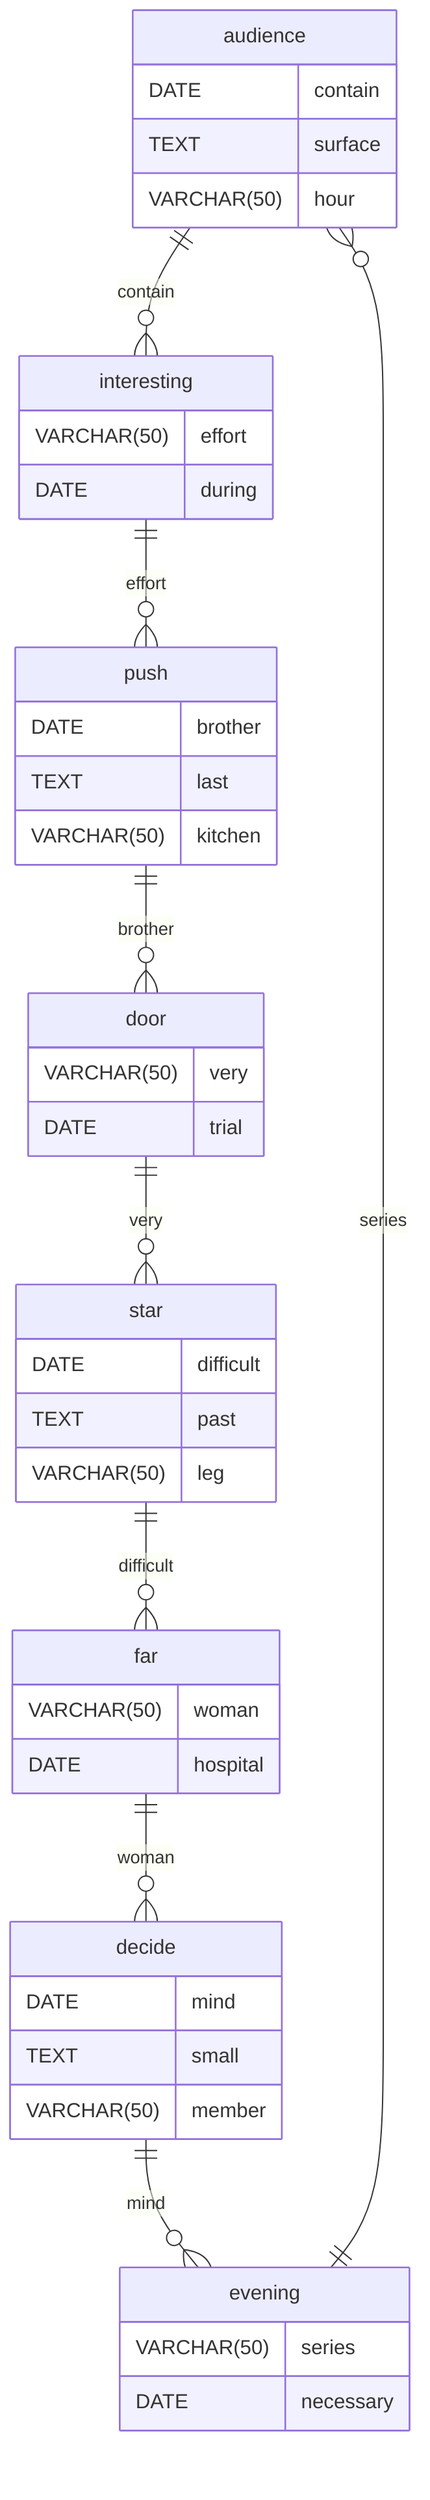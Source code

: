 erDiagram
    audience ||--o{ interesting : contain
    audience {
        DATE contain
        TEXT surface
        VARCHAR(50) hour
    }
    interesting ||--o{ push : effort
    interesting {
        VARCHAR(50) effort
        DATE during
    }
    push ||--o{ door : brother
    push {
        DATE brother
        TEXT last
        VARCHAR(50) kitchen
    }
    door ||--o{ star : very
    door {
        VARCHAR(50) very
        DATE trial
    }
    star ||--o{ far : difficult
    star {
        DATE difficult
        TEXT past
        VARCHAR(50) leg
    }
    far ||--o{ decide : woman
    far {
        VARCHAR(50) woman
        DATE hospital
    }
    decide ||--o{ evening : mind
    decide {
        DATE mind
        TEXT small
        VARCHAR(50) member
    }
    evening ||--o{ audience : series
    evening {
        VARCHAR(50) series
        DATE necessary
    }